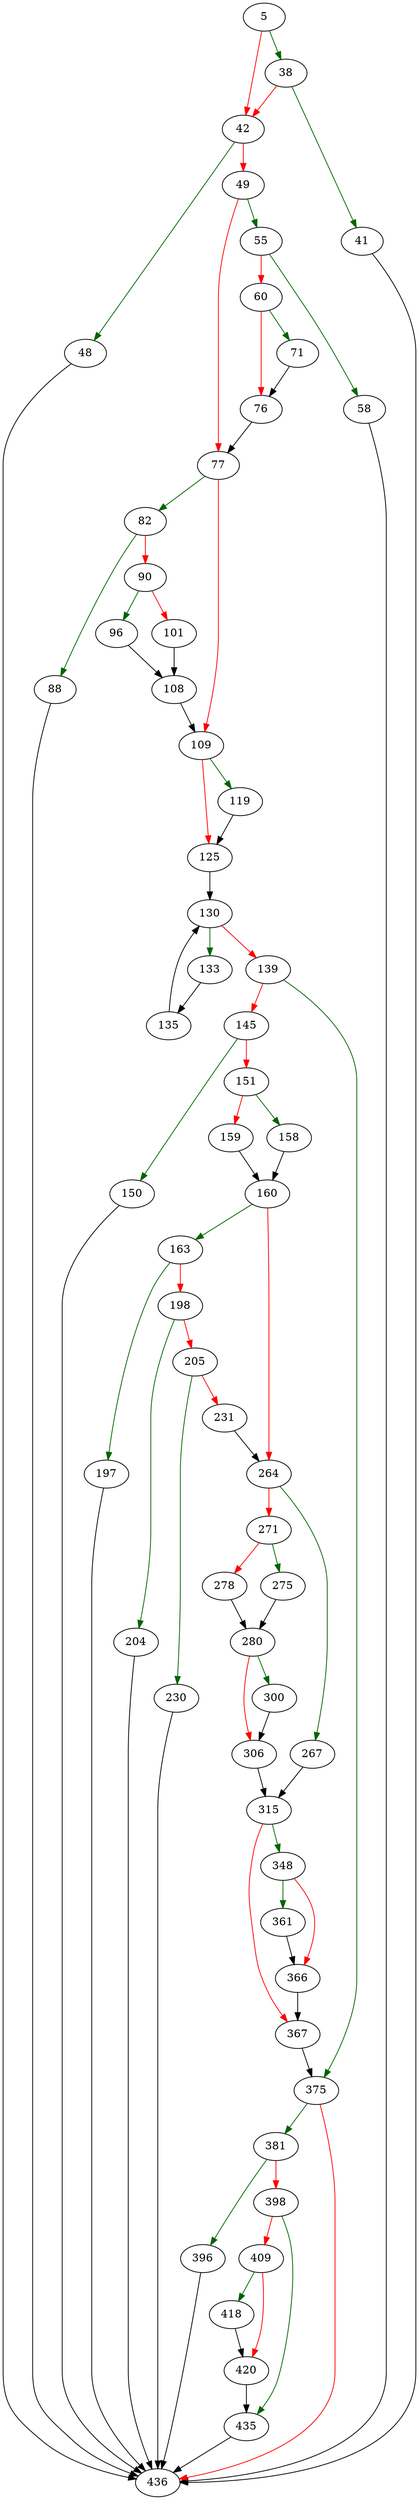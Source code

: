 strict digraph "sqlite3EndTable" {
	// Node definitions.
	5 [entry=true];
	38;
	42;
	41;
	436;
	48;
	49;
	55;
	77;
	58;
	60;
	71;
	76;
	82;
	109;
	88;
	90;
	96;
	101;
	108;
	119;
	125;
	130;
	133;
	139;
	135;
	375;
	145;
	150;
	151;
	158;
	159;
	160;
	163;
	264;
	197;
	198;
	204;
	205;
	230;
	231;
	267;
	271;
	315;
	275;
	278;
	280;
	300;
	306;
	348;
	367;
	361;
	366;
	381;
	396;
	398;
	435;
	409;
	418;
	420;

	// Edge definitions.
	5 -> 38 [
		color=darkgreen
		cond=true
	];
	5 -> 42 [
		color=red
		cond=false
	];
	38 -> 42 [
		color=red
		cond=false
	];
	38 -> 41 [
		color=darkgreen
		cond=true
	];
	42 -> 48 [
		color=darkgreen
		cond=true
	];
	42 -> 49 [
		color=red
		cond=false
	];
	41 -> 436;
	48 -> 436;
	49 -> 55 [
		color=darkgreen
		cond=true
	];
	49 -> 77 [
		color=red
		cond=false
	];
	55 -> 58 [
		color=darkgreen
		cond=true
	];
	55 -> 60 [
		color=red
		cond=false
	];
	77 -> 82 [
		color=darkgreen
		cond=true
	];
	77 -> 109 [
		color=red
		cond=false
	];
	58 -> 436;
	60 -> 71 [
		color=darkgreen
		cond=true
	];
	60 -> 76 [
		color=red
		cond=false
	];
	71 -> 76;
	76 -> 77;
	82 -> 88 [
		color=darkgreen
		cond=true
	];
	82 -> 90 [
		color=red
		cond=false
	];
	109 -> 119 [
		color=darkgreen
		cond=true
	];
	109 -> 125 [
		color=red
		cond=false
	];
	88 -> 436;
	90 -> 96 [
		color=darkgreen
		cond=true
	];
	90 -> 101 [
		color=red
		cond=false
	];
	96 -> 108;
	101 -> 108;
	108 -> 109;
	119 -> 125;
	125 -> 130;
	130 -> 133 [
		color=darkgreen
		cond=true
	];
	130 -> 139 [
		color=red
		cond=false
	];
	133 -> 135;
	139 -> 375 [
		color=darkgreen
		cond=true
	];
	139 -> 145 [
		color=red
		cond=false
	];
	135 -> 130;
	375 -> 436 [
		color=red
		cond=false
	];
	375 -> 381 [
		color=darkgreen
		cond=true
	];
	145 -> 150 [
		color=darkgreen
		cond=true
	];
	145 -> 151 [
		color=red
		cond=false
	];
	150 -> 436;
	151 -> 158 [
		color=darkgreen
		cond=true
	];
	151 -> 159 [
		color=red
		cond=false
	];
	158 -> 160;
	159 -> 160;
	160 -> 163 [
		color=darkgreen
		cond=true
	];
	160 -> 264 [
		color=red
		cond=false
	];
	163 -> 197 [
		color=darkgreen
		cond=true
	];
	163 -> 198 [
		color=red
		cond=false
	];
	264 -> 267 [
		color=darkgreen
		cond=true
	];
	264 -> 271 [
		color=red
		cond=false
	];
	197 -> 436;
	198 -> 204 [
		color=darkgreen
		cond=true
	];
	198 -> 205 [
		color=red
		cond=false
	];
	204 -> 436;
	205 -> 230 [
		color=darkgreen
		cond=true
	];
	205 -> 231 [
		color=red
		cond=false
	];
	230 -> 436;
	231 -> 264;
	267 -> 315;
	271 -> 275 [
		color=darkgreen
		cond=true
	];
	271 -> 278 [
		color=red
		cond=false
	];
	315 -> 348 [
		color=darkgreen
		cond=true
	];
	315 -> 367 [
		color=red
		cond=false
	];
	275 -> 280;
	278 -> 280;
	280 -> 300 [
		color=darkgreen
		cond=true
	];
	280 -> 306 [
		color=red
		cond=false
	];
	300 -> 306;
	306 -> 315;
	348 -> 361 [
		color=darkgreen
		cond=true
	];
	348 -> 366 [
		color=red
		cond=false
	];
	367 -> 375;
	361 -> 366;
	366 -> 367;
	381 -> 396 [
		color=darkgreen
		cond=true
	];
	381 -> 398 [
		color=red
		cond=false
	];
	396 -> 436;
	398 -> 435 [
		color=darkgreen
		cond=true
	];
	398 -> 409 [
		color=red
		cond=false
	];
	435 -> 436;
	409 -> 418 [
		color=darkgreen
		cond=true
	];
	409 -> 420 [
		color=red
		cond=false
	];
	418 -> 420;
	420 -> 435;
}